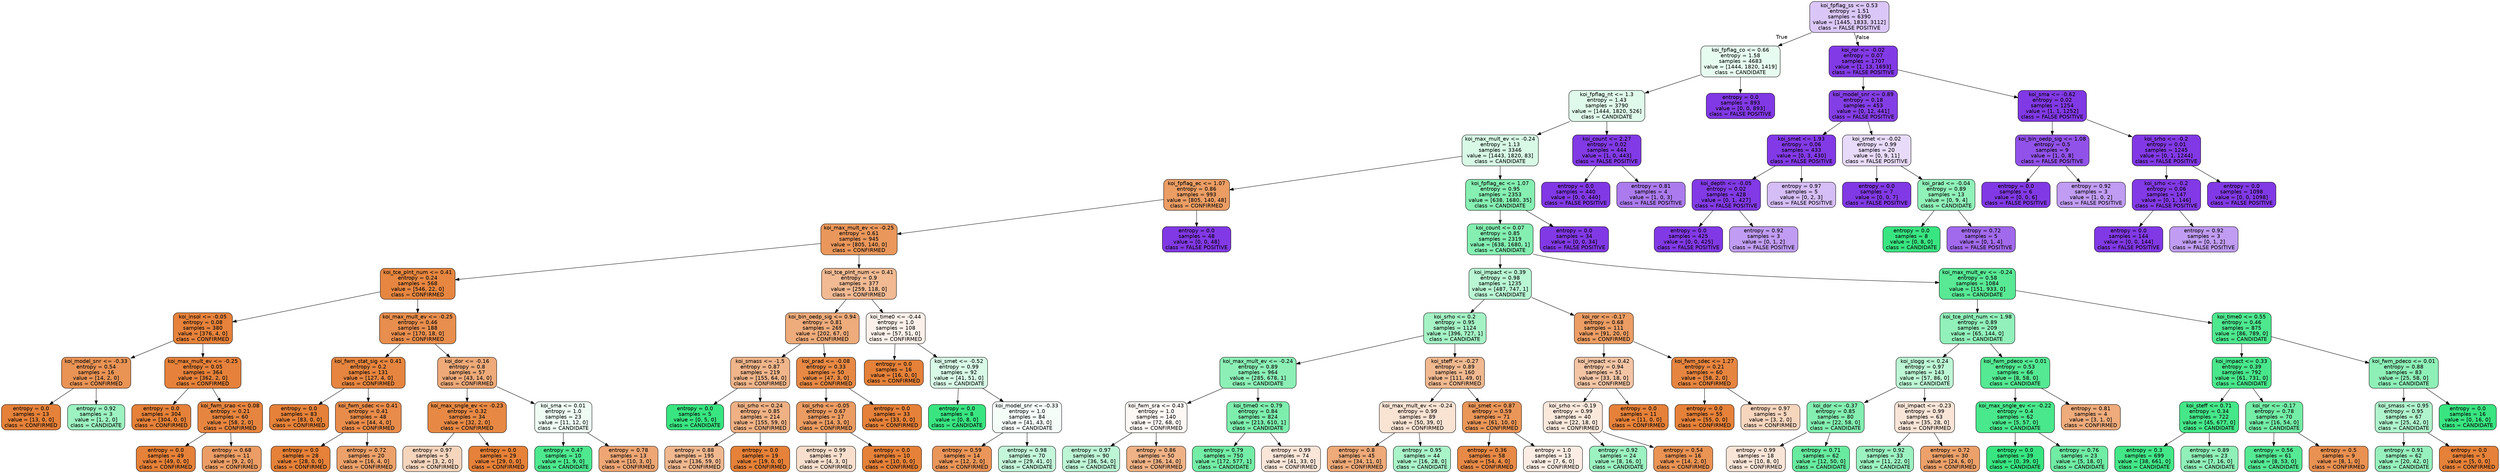 digraph Tree {
node [shape=box, style="filled, rounded", color="black", fontname=helvetica] ;
edge [fontname=helvetica] ;
0 [label="koi_fpflag_ss <= 0.53\nentropy = 1.51\nsamples = 6390\nvalue = [1445, 1833, 3112]\nclass = FALSE POSITIVE", fillcolor="#8139e548"] ;
1 [label="koi_fpflag_co <= 0.66\nentropy = 1.58\nsamples = 4683\nvalue = [1444, 1820, 1419]\nclass = CANDIDATE", fillcolor="#39e5811e"] ;
0 -> 1 [labeldistance=2.5, labelangle=45, headlabel="True"] ;
2 [label="koi_fpflag_nt <= 1.3\nentropy = 1.43\nsamples = 3790\nvalue = [1444, 1820, 526]\nclass = CANDIDATE", fillcolor="#39e58129"] ;
1 -> 2 ;
3 [label="koi_max_mult_ev <= -0.24\nentropy = 1.13\nsamples = 3346\nvalue = [1443, 1820, 83]\nclass = CANDIDATE", fillcolor="#39e58133"] ;
2 -> 3 ;
4 [label="koi_fpflag_ec <= 1.07\nentropy = 0.86\nsamples = 993\nvalue = [805, 140, 48]\nclass = CONFIRMED", fillcolor="#e58139c7"] ;
3 -> 4 ;
5 [label="koi_max_mult_ev <= -0.25\nentropy = 0.61\nsamples = 945\nvalue = [805, 140, 0]\nclass = CONFIRMED", fillcolor="#e58139d3"] ;
4 -> 5 ;
6 [label="koi_tce_plnt_num <= 0.41\nentropy = 0.24\nsamples = 568\nvalue = [546, 22, 0]\nclass = CONFIRMED", fillcolor="#e58139f5"] ;
5 -> 6 ;
7 [label="koi_insol <= -0.05\nentropy = 0.08\nsamples = 380\nvalue = [376, 4, 0]\nclass = CONFIRMED", fillcolor="#e58139fc"] ;
6 -> 7 ;
8 [label="koi_model_snr <= -0.33\nentropy = 0.54\nsamples = 16\nvalue = [14, 2, 0]\nclass = CONFIRMED", fillcolor="#e58139db"] ;
7 -> 8 ;
9 [label="entropy = 0.0\nsamples = 13\nvalue = [13, 0, 0]\nclass = CONFIRMED", fillcolor="#e58139ff"] ;
8 -> 9 ;
10 [label="entropy = 0.92\nsamples = 3\nvalue = [1, 2, 0]\nclass = CANDIDATE", fillcolor="#39e5817f"] ;
8 -> 10 ;
11 [label="koi_max_mult_ev <= -0.25\nentropy = 0.05\nsamples = 364\nvalue = [362, 2, 0]\nclass = CONFIRMED", fillcolor="#e58139fe"] ;
7 -> 11 ;
12 [label="entropy = 0.0\nsamples = 304\nvalue = [304, 0, 0]\nclass = CONFIRMED", fillcolor="#e58139ff"] ;
11 -> 12 ;
13 [label="koi_fwm_srao <= 0.08\nentropy = 0.21\nsamples = 60\nvalue = [58, 2, 0]\nclass = CONFIRMED", fillcolor="#e58139f6"] ;
11 -> 13 ;
14 [label="entropy = 0.0\nsamples = 49\nvalue = [49, 0, 0]\nclass = CONFIRMED", fillcolor="#e58139ff"] ;
13 -> 14 ;
15 [label="entropy = 0.68\nsamples = 11\nvalue = [9, 2, 0]\nclass = CONFIRMED", fillcolor="#e58139c6"] ;
13 -> 15 ;
16 [label="koi_max_mult_ev <= -0.25\nentropy = 0.46\nsamples = 188\nvalue = [170, 18, 0]\nclass = CONFIRMED", fillcolor="#e58139e4"] ;
6 -> 16 ;
17 [label="koi_fwm_stat_sig <= 0.41\nentropy = 0.2\nsamples = 131\nvalue = [127, 4, 0]\nclass = CONFIRMED", fillcolor="#e58139f7"] ;
16 -> 17 ;
18 [label="entropy = 0.0\nsamples = 83\nvalue = [83, 0, 0]\nclass = CONFIRMED", fillcolor="#e58139ff"] ;
17 -> 18 ;
19 [label="koi_fwm_sdec <= 0.41\nentropy = 0.41\nsamples = 48\nvalue = [44, 4, 0]\nclass = CONFIRMED", fillcolor="#e58139e8"] ;
17 -> 19 ;
20 [label="entropy = 0.0\nsamples = 28\nvalue = [28, 0, 0]\nclass = CONFIRMED", fillcolor="#e58139ff"] ;
19 -> 20 ;
21 [label="entropy = 0.72\nsamples = 20\nvalue = [16, 4, 0]\nclass = CONFIRMED", fillcolor="#e58139bf"] ;
19 -> 21 ;
22 [label="koi_dor <= -0.16\nentropy = 0.8\nsamples = 57\nvalue = [43, 14, 0]\nclass = CONFIRMED", fillcolor="#e58139ac"] ;
16 -> 22 ;
23 [label="koi_max_sngle_ev <= -0.23\nentropy = 0.32\nsamples = 34\nvalue = [32, 2, 0]\nclass = CONFIRMED", fillcolor="#e58139ef"] ;
22 -> 23 ;
24 [label="entropy = 0.97\nsamples = 5\nvalue = [3, 2, 0]\nclass = CONFIRMED", fillcolor="#e5813955"] ;
23 -> 24 ;
25 [label="entropy = 0.0\nsamples = 29\nvalue = [29, 0, 0]\nclass = CONFIRMED", fillcolor="#e58139ff"] ;
23 -> 25 ;
26 [label="koi_sma <= 0.01\nentropy = 1.0\nsamples = 23\nvalue = [11, 12, 0]\nclass = CANDIDATE", fillcolor="#39e58115"] ;
22 -> 26 ;
27 [label="entropy = 0.47\nsamples = 10\nvalue = [1, 9, 0]\nclass = CANDIDATE", fillcolor="#39e581e3"] ;
26 -> 27 ;
28 [label="entropy = 0.78\nsamples = 13\nvalue = [10, 3, 0]\nclass = CONFIRMED", fillcolor="#e58139b3"] ;
26 -> 28 ;
29 [label="koi_tce_plnt_num <= 0.41\nentropy = 0.9\nsamples = 377\nvalue = [259, 118, 0]\nclass = CONFIRMED", fillcolor="#e581398b"] ;
5 -> 29 ;
30 [label="koi_bin_oedp_sig <= 0.94\nentropy = 0.81\nsamples = 269\nvalue = [202, 67, 0]\nclass = CONFIRMED", fillcolor="#e58139aa"] ;
29 -> 30 ;
31 [label="koi_smass <= -1.5\nentropy = 0.87\nsamples = 219\nvalue = [155, 64, 0]\nclass = CONFIRMED", fillcolor="#e5813996"] ;
30 -> 31 ;
32 [label="entropy = 0.0\nsamples = 5\nvalue = [0, 5, 0]\nclass = CANDIDATE", fillcolor="#39e581ff"] ;
31 -> 32 ;
33 [label="koi_srho <= 0.24\nentropy = 0.85\nsamples = 214\nvalue = [155, 59, 0]\nclass = CONFIRMED", fillcolor="#e581399e"] ;
31 -> 33 ;
34 [label="entropy = 0.88\nsamples = 195\nvalue = [136, 59, 0]\nclass = CONFIRMED", fillcolor="#e5813990"] ;
33 -> 34 ;
35 [label="entropy = 0.0\nsamples = 19\nvalue = [19, 0, 0]\nclass = CONFIRMED", fillcolor="#e58139ff"] ;
33 -> 35 ;
36 [label="koi_prad <= -0.08\nentropy = 0.33\nsamples = 50\nvalue = [47, 3, 0]\nclass = CONFIRMED", fillcolor="#e58139ef"] ;
30 -> 36 ;
37 [label="koi_srho <= -0.05\nentropy = 0.67\nsamples = 17\nvalue = [14, 3, 0]\nclass = CONFIRMED", fillcolor="#e58139c8"] ;
36 -> 37 ;
38 [label="entropy = 0.99\nsamples = 7\nvalue = [4, 3, 0]\nclass = CONFIRMED", fillcolor="#e5813940"] ;
37 -> 38 ;
39 [label="entropy = 0.0\nsamples = 10\nvalue = [10, 0, 0]\nclass = CONFIRMED", fillcolor="#e58139ff"] ;
37 -> 39 ;
40 [label="entropy = 0.0\nsamples = 33\nvalue = [33, 0, 0]\nclass = CONFIRMED", fillcolor="#e58139ff"] ;
36 -> 40 ;
41 [label="koi_time0 <= -0.44\nentropy = 1.0\nsamples = 108\nvalue = [57, 51, 0]\nclass = CONFIRMED", fillcolor="#e581391b"] ;
29 -> 41 ;
42 [label="entropy = 0.0\nsamples = 16\nvalue = [16, 0, 0]\nclass = CONFIRMED", fillcolor="#e58139ff"] ;
41 -> 42 ;
43 [label="koi_smet <= -0.52\nentropy = 0.99\nsamples = 92\nvalue = [41, 51, 0]\nclass = CANDIDATE", fillcolor="#39e58132"] ;
41 -> 43 ;
44 [label="entropy = 0.0\nsamples = 8\nvalue = [0, 8, 0]\nclass = CANDIDATE", fillcolor="#39e581ff"] ;
43 -> 44 ;
45 [label="koi_model_snr <= -0.33\nentropy = 1.0\nsamples = 84\nvalue = [41, 43, 0]\nclass = CANDIDATE", fillcolor="#39e5810c"] ;
43 -> 45 ;
46 [label="entropy = 0.59\nsamples = 14\nvalue = [12, 2, 0]\nclass = CONFIRMED", fillcolor="#e58139d4"] ;
45 -> 46 ;
47 [label="entropy = 0.98\nsamples = 70\nvalue = [29, 41, 0]\nclass = CANDIDATE", fillcolor="#39e5814b"] ;
45 -> 47 ;
48 [label="entropy = 0.0\nsamples = 48\nvalue = [0, 0, 48]\nclass = FALSE POSITIVE", fillcolor="#8139e5ff"] ;
4 -> 48 ;
49 [label="koi_fpflag_ec <= 1.07\nentropy = 0.95\nsamples = 2353\nvalue = [638, 1680, 35]\nclass = CANDIDATE", fillcolor="#39e5819b"] ;
3 -> 49 ;
50 [label="koi_count <= 0.07\nentropy = 0.85\nsamples = 2319\nvalue = [638, 1680, 1]\nclass = CANDIDATE", fillcolor="#39e5819e"] ;
49 -> 50 ;
51 [label="koi_impact <= 0.39\nentropy = 0.98\nsamples = 1235\nvalue = [487, 747, 1]\nclass = CANDIDATE", fillcolor="#39e58159"] ;
50 -> 51 ;
52 [label="koi_srho <= 0.2\nentropy = 0.95\nsamples = 1124\nvalue = [396, 727, 1]\nclass = CANDIDATE", fillcolor="#39e58174"] ;
51 -> 52 ;
53 [label="koi_max_mult_ev <= -0.24\nentropy = 0.89\nsamples = 964\nvalue = [285, 678, 1]\nclass = CANDIDATE", fillcolor="#39e58194"] ;
52 -> 53 ;
54 [label="koi_fwm_sra <= 0.43\nentropy = 1.0\nsamples = 140\nvalue = [72, 68, 0]\nclass = CONFIRMED", fillcolor="#e581390e"] ;
53 -> 54 ;
55 [label="entropy = 0.97\nsamples = 90\nvalue = [36, 54, 0]\nclass = CANDIDATE", fillcolor="#39e58155"] ;
54 -> 55 ;
56 [label="entropy = 0.86\nsamples = 50\nvalue = [36, 14, 0]\nclass = CONFIRMED", fillcolor="#e581399c"] ;
54 -> 56 ;
57 [label="koi_time0 <= 0.79\nentropy = 0.84\nsamples = 824\nvalue = [213, 610, 1]\nclass = CANDIDATE", fillcolor="#39e581a6"] ;
53 -> 57 ;
58 [label="entropy = 0.79\nsamples = 750\nvalue = [172, 577, 1]\nclass = CANDIDATE", fillcolor="#39e581b3"] ;
57 -> 58 ;
59 [label="entropy = 0.99\nsamples = 74\nvalue = [41, 33, 0]\nclass = CONFIRMED", fillcolor="#e5813932"] ;
57 -> 59 ;
60 [label="koi_steff <= -0.27\nentropy = 0.89\nsamples = 160\nvalue = [111, 49, 0]\nclass = CONFIRMED", fillcolor="#e581398e"] ;
52 -> 60 ;
61 [label="koi_max_mult_ev <= -0.24\nentropy = 0.99\nsamples = 89\nvalue = [50, 39, 0]\nclass = CONFIRMED", fillcolor="#e5813938"] ;
60 -> 61 ;
62 [label="entropy = 0.8\nsamples = 45\nvalue = [34, 11, 0]\nclass = CONFIRMED", fillcolor="#e58139ac"] ;
61 -> 62 ;
63 [label="entropy = 0.95\nsamples = 44\nvalue = [16, 28, 0]\nclass = CANDIDATE", fillcolor="#39e5816d"] ;
61 -> 63 ;
64 [label="koi_smet <= 0.87\nentropy = 0.59\nsamples = 71\nvalue = [61, 10, 0]\nclass = CONFIRMED", fillcolor="#e58139d5"] ;
60 -> 64 ;
65 [label="entropy = 0.36\nsamples = 58\nvalue = [54, 4, 0]\nclass = CONFIRMED", fillcolor="#e58139ec"] ;
64 -> 65 ;
66 [label="entropy = 1.0\nsamples = 13\nvalue = [7, 6, 0]\nclass = CONFIRMED", fillcolor="#e5813924"] ;
64 -> 66 ;
67 [label="koi_ror <= -0.17\nentropy = 0.68\nsamples = 111\nvalue = [91, 20, 0]\nclass = CONFIRMED", fillcolor="#e58139c7"] ;
51 -> 67 ;
68 [label="koi_impact <= 0.42\nentropy = 0.94\nsamples = 51\nvalue = [33, 18, 0]\nclass = CONFIRMED", fillcolor="#e5813974"] ;
67 -> 68 ;
69 [label="koi_srho <= -0.19\nentropy = 0.99\nsamples = 40\nvalue = [22, 18, 0]\nclass = CONFIRMED", fillcolor="#e581392e"] ;
68 -> 69 ;
70 [label="entropy = 0.92\nsamples = 24\nvalue = [8, 16, 0]\nclass = CANDIDATE", fillcolor="#39e5817f"] ;
69 -> 70 ;
71 [label="entropy = 0.54\nsamples = 16\nvalue = [14, 2, 0]\nclass = CONFIRMED", fillcolor="#e58139db"] ;
69 -> 71 ;
72 [label="entropy = 0.0\nsamples = 11\nvalue = [11, 0, 0]\nclass = CONFIRMED", fillcolor="#e58139ff"] ;
68 -> 72 ;
73 [label="koi_fwm_sdec <= 1.27\nentropy = 0.21\nsamples = 60\nvalue = [58, 2, 0]\nclass = CONFIRMED", fillcolor="#e58139f6"] ;
67 -> 73 ;
74 [label="entropy = 0.0\nsamples = 55\nvalue = [55, 0, 0]\nclass = CONFIRMED", fillcolor="#e58139ff"] ;
73 -> 74 ;
75 [label="entropy = 0.97\nsamples = 5\nvalue = [3, 2, 0]\nclass = CONFIRMED", fillcolor="#e5813955"] ;
73 -> 75 ;
76 [label="koi_max_mult_ev <= -0.24\nentropy = 0.58\nsamples = 1084\nvalue = [151, 933, 0]\nclass = CANDIDATE", fillcolor="#39e581d6"] ;
50 -> 76 ;
77 [label="koi_tce_plnt_num <= 1.98\nentropy = 0.89\nsamples = 209\nvalue = [65, 144, 0]\nclass = CANDIDATE", fillcolor="#39e5818c"] ;
76 -> 77 ;
78 [label="koi_slogg <= 0.24\nentropy = 0.97\nsamples = 143\nvalue = [57, 86, 0]\nclass = CANDIDATE", fillcolor="#39e58156"] ;
77 -> 78 ;
79 [label="koi_dor <= -0.37\nentropy = 0.85\nsamples = 80\nvalue = [22, 58, 0]\nclass = CANDIDATE", fillcolor="#39e5819e"] ;
78 -> 79 ;
80 [label="entropy = 0.99\nsamples = 18\nvalue = [10, 8, 0]\nclass = CONFIRMED", fillcolor="#e5813933"] ;
79 -> 80 ;
81 [label="entropy = 0.71\nsamples = 62\nvalue = [12, 50, 0]\nclass = CANDIDATE", fillcolor="#39e581c2"] ;
79 -> 81 ;
82 [label="koi_impact <= -0.23\nentropy = 0.99\nsamples = 63\nvalue = [35, 28, 0]\nclass = CONFIRMED", fillcolor="#e5813933"] ;
78 -> 82 ;
83 [label="entropy = 0.92\nsamples = 33\nvalue = [11, 22, 0]\nclass = CANDIDATE", fillcolor="#39e5817f"] ;
82 -> 83 ;
84 [label="entropy = 0.72\nsamples = 30\nvalue = [24, 6, 0]\nclass = CONFIRMED", fillcolor="#e58139bf"] ;
82 -> 84 ;
85 [label="koi_fwm_pdeco <= 0.01\nentropy = 0.53\nsamples = 66\nvalue = [8, 58, 0]\nclass = CANDIDATE", fillcolor="#39e581dc"] ;
77 -> 85 ;
86 [label="koi_max_sngle_ev <= -0.22\nentropy = 0.4\nsamples = 62\nvalue = [5, 57, 0]\nclass = CANDIDATE", fillcolor="#39e581e9"] ;
85 -> 86 ;
87 [label="entropy = 0.0\nsamples = 39\nvalue = [0, 39, 0]\nclass = CANDIDATE", fillcolor="#39e581ff"] ;
86 -> 87 ;
88 [label="entropy = 0.76\nsamples = 23\nvalue = [5, 18, 0]\nclass = CANDIDATE", fillcolor="#39e581b8"] ;
86 -> 88 ;
89 [label="entropy = 0.81\nsamples = 4\nvalue = [3, 1, 0]\nclass = CONFIRMED", fillcolor="#e58139aa"] ;
85 -> 89 ;
90 [label="koi_time0 <= 0.55\nentropy = 0.46\nsamples = 875\nvalue = [86, 789, 0]\nclass = CANDIDATE", fillcolor="#39e581e3"] ;
76 -> 90 ;
91 [label="koi_impact <= 0.33\nentropy = 0.39\nsamples = 792\nvalue = [61, 731, 0]\nclass = CANDIDATE", fillcolor="#39e581ea"] ;
90 -> 91 ;
92 [label="koi_steff <= 0.71\nentropy = 0.34\nsamples = 722\nvalue = [45, 677, 0]\nclass = CANDIDATE", fillcolor="#39e581ee"] ;
91 -> 92 ;
93 [label="entropy = 0.3\nsamples = 699\nvalue = [38, 661, 0]\nclass = CANDIDATE", fillcolor="#39e581f0"] ;
92 -> 93 ;
94 [label="entropy = 0.89\nsamples = 23\nvalue = [7, 16, 0]\nclass = CANDIDATE", fillcolor="#39e5818f"] ;
92 -> 94 ;
95 [label="koi_ror <= -0.17\nentropy = 0.78\nsamples = 70\nvalue = [16, 54, 0]\nclass = CANDIDATE", fillcolor="#39e581b3"] ;
91 -> 95 ;
96 [label="entropy = 0.56\nsamples = 61\nvalue = [8, 53, 0]\nclass = CANDIDATE", fillcolor="#39e581d9"] ;
95 -> 96 ;
97 [label="entropy = 0.5\nsamples = 9\nvalue = [8, 1, 0]\nclass = CONFIRMED", fillcolor="#e58139df"] ;
95 -> 97 ;
98 [label="koi_fwm_pdeco <= 0.01\nentropy = 0.88\nsamples = 83\nvalue = [25, 58, 0]\nclass = CANDIDATE", fillcolor="#39e58191"] ;
90 -> 98 ;
99 [label="koi_smass <= 0.95\nentropy = 0.95\nsamples = 67\nvalue = [25, 42, 0]\nclass = CANDIDATE", fillcolor="#39e58167"] ;
98 -> 99 ;
100 [label="entropy = 0.91\nsamples = 62\nvalue = [20, 42, 0]\nclass = CANDIDATE", fillcolor="#39e58186"] ;
99 -> 100 ;
101 [label="entropy = 0.0\nsamples = 5\nvalue = [5, 0, 0]\nclass = CONFIRMED", fillcolor="#e58139ff"] ;
99 -> 101 ;
102 [label="entropy = 0.0\nsamples = 16\nvalue = [0, 16, 0]\nclass = CANDIDATE", fillcolor="#39e581ff"] ;
98 -> 102 ;
103 [label="entropy = 0.0\nsamples = 34\nvalue = [0, 0, 34]\nclass = FALSE POSITIVE", fillcolor="#8139e5ff"] ;
49 -> 103 ;
104 [label="koi_count <= 2.27\nentropy = 0.02\nsamples = 444\nvalue = [1, 0, 443]\nclass = FALSE POSITIVE", fillcolor="#8139e5fe"] ;
2 -> 104 ;
105 [label="entropy = 0.0\nsamples = 440\nvalue = [0, 0, 440]\nclass = FALSE POSITIVE", fillcolor="#8139e5ff"] ;
104 -> 105 ;
106 [label="entropy = 0.81\nsamples = 4\nvalue = [1, 0, 3]\nclass = FALSE POSITIVE", fillcolor="#8139e5aa"] ;
104 -> 106 ;
107 [label="entropy = 0.0\nsamples = 893\nvalue = [0, 0, 893]\nclass = FALSE POSITIVE", fillcolor="#8139e5ff"] ;
1 -> 107 ;
108 [label="koi_ror <= -0.02\nentropy = 0.07\nsamples = 1707\nvalue = [1, 13, 1693]\nclass = FALSE POSITIVE", fillcolor="#8139e5fd"] ;
0 -> 108 [labeldistance=2.5, labelangle=-45, headlabel="False"] ;
109 [label="koi_model_snr <= 0.89\nentropy = 0.18\nsamples = 453\nvalue = [0, 12, 441]\nclass = FALSE POSITIVE", fillcolor="#8139e5f8"] ;
108 -> 109 ;
110 [label="koi_smet <= 1.93\nentropy = 0.06\nsamples = 433\nvalue = [0, 3, 430]\nclass = FALSE POSITIVE", fillcolor="#8139e5fd"] ;
109 -> 110 ;
111 [label="koi_depth <= -0.05\nentropy = 0.02\nsamples = 428\nvalue = [0, 1, 427]\nclass = FALSE POSITIVE", fillcolor="#8139e5fe"] ;
110 -> 111 ;
112 [label="entropy = 0.0\nsamples = 425\nvalue = [0, 0, 425]\nclass = FALSE POSITIVE", fillcolor="#8139e5ff"] ;
111 -> 112 ;
113 [label="entropy = 0.92\nsamples = 3\nvalue = [0, 1, 2]\nclass = FALSE POSITIVE", fillcolor="#8139e57f"] ;
111 -> 113 ;
114 [label="entropy = 0.97\nsamples = 5\nvalue = [0, 2, 3]\nclass = FALSE POSITIVE", fillcolor="#8139e555"] ;
110 -> 114 ;
115 [label="koi_smet <= -0.02\nentropy = 0.99\nsamples = 20\nvalue = [0, 9, 11]\nclass = FALSE POSITIVE", fillcolor="#8139e52e"] ;
109 -> 115 ;
116 [label="entropy = 0.0\nsamples = 7\nvalue = [0, 0, 7]\nclass = FALSE POSITIVE", fillcolor="#8139e5ff"] ;
115 -> 116 ;
117 [label="koi_prad <= -0.04\nentropy = 0.89\nsamples = 13\nvalue = [0, 9, 4]\nclass = CANDIDATE", fillcolor="#39e5818e"] ;
115 -> 117 ;
118 [label="entropy = 0.0\nsamples = 8\nvalue = [0, 8, 0]\nclass = CANDIDATE", fillcolor="#39e581ff"] ;
117 -> 118 ;
119 [label="entropy = 0.72\nsamples = 5\nvalue = [0, 1, 4]\nclass = FALSE POSITIVE", fillcolor="#8139e5bf"] ;
117 -> 119 ;
120 [label="koi_sma <= -0.62\nentropy = 0.02\nsamples = 1254\nvalue = [1, 1, 1252]\nclass = FALSE POSITIVE", fillcolor="#8139e5ff"] ;
108 -> 120 ;
121 [label="koi_bin_oedp_sig <= 1.08\nentropy = 0.5\nsamples = 9\nvalue = [1, 0, 8]\nclass = FALSE POSITIVE", fillcolor="#8139e5df"] ;
120 -> 121 ;
122 [label="entropy = 0.0\nsamples = 6\nvalue = [0, 0, 6]\nclass = FALSE POSITIVE", fillcolor="#8139e5ff"] ;
121 -> 122 ;
123 [label="entropy = 0.92\nsamples = 3\nvalue = [1, 0, 2]\nclass = FALSE POSITIVE", fillcolor="#8139e57f"] ;
121 -> 123 ;
124 [label="koi_srho <= -0.2\nentropy = 0.01\nsamples = 1245\nvalue = [0, 1, 1244]\nclass = FALSE POSITIVE", fillcolor="#8139e5ff"] ;
120 -> 124 ;
125 [label="koi_srho <= -0.2\nentropy = 0.06\nsamples = 147\nvalue = [0, 1, 146]\nclass = FALSE POSITIVE", fillcolor="#8139e5fd"] ;
124 -> 125 ;
126 [label="entropy = 0.0\nsamples = 144\nvalue = [0, 0, 144]\nclass = FALSE POSITIVE", fillcolor="#8139e5ff"] ;
125 -> 126 ;
127 [label="entropy = 0.92\nsamples = 3\nvalue = [0, 1, 2]\nclass = FALSE POSITIVE", fillcolor="#8139e57f"] ;
125 -> 127 ;
128 [label="entropy = 0.0\nsamples = 1098\nvalue = [0, 0, 1098]\nclass = FALSE POSITIVE", fillcolor="#8139e5ff"] ;
124 -> 128 ;
}